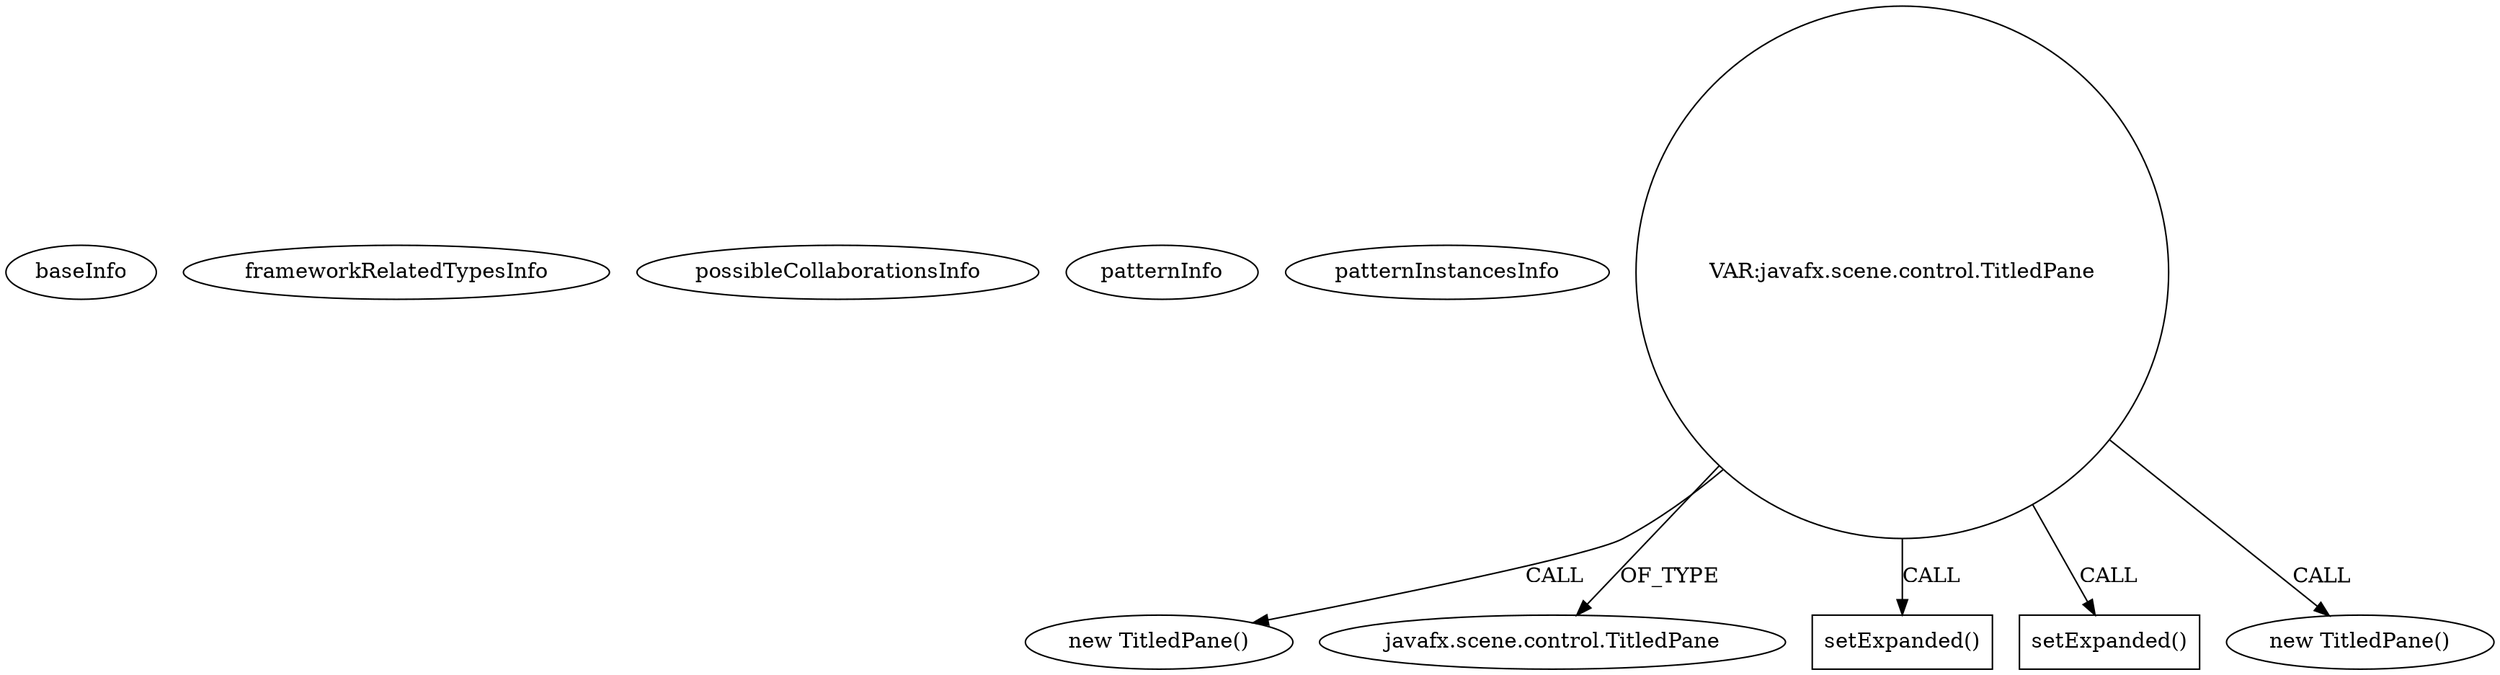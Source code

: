 digraph {
baseInfo[graphId=2633,category="pattern",isAnonymous=false,possibleRelation=false]
frameworkRelatedTypesInfo[]
possibleCollaborationsInfo[]
patternInfo[frequency=2.0,patternRootClient=null]
patternInstancesInfo[0="sannies-isoviewer-fx~/sannies-isoviewer-fx/isoviewer-fx-master/src/main/java/com/googlecode/mp4parser/mp4inspector/BoxPane.java~javafx.beans.value.ObservableValue call(javafx.scene.control.TableColumn.CellDataFeatures)~4080",1="sannies-isoviewer-fx~/sannies-isoviewer-fx/isoviewer-fx-master/src/main/java/com/googlecode/mp4parser/mp4inspector/BoxPane.java~void BoxPane(com.coremedia.iso.boxes.Box)~4079"]
19[label="new TitledPane()",vertexType="CONSTRUCTOR_CALL",isFrameworkType=false]
20[label="VAR:javafx.scene.control.TitledPane",vertexType="VARIABLE_EXPRESION",isFrameworkType=false,shape=circle]
21[label="javafx.scene.control.TitledPane",vertexType="FRAMEWORK_CLASS_TYPE",isFrameworkType=false]
23[label="setExpanded()",vertexType="INSIDE_CALL",isFrameworkType=false,shape=box]
38[label="setExpanded()",vertexType="INSIDE_CALL",isFrameworkType=false,shape=box]
35[label="new TitledPane()",vertexType="CONSTRUCTOR_CALL",isFrameworkType=false]
20->38[label="CALL"]
20->35[label="CALL"]
20->21[label="OF_TYPE"]
20->23[label="CALL"]
20->19[label="CALL"]
}
